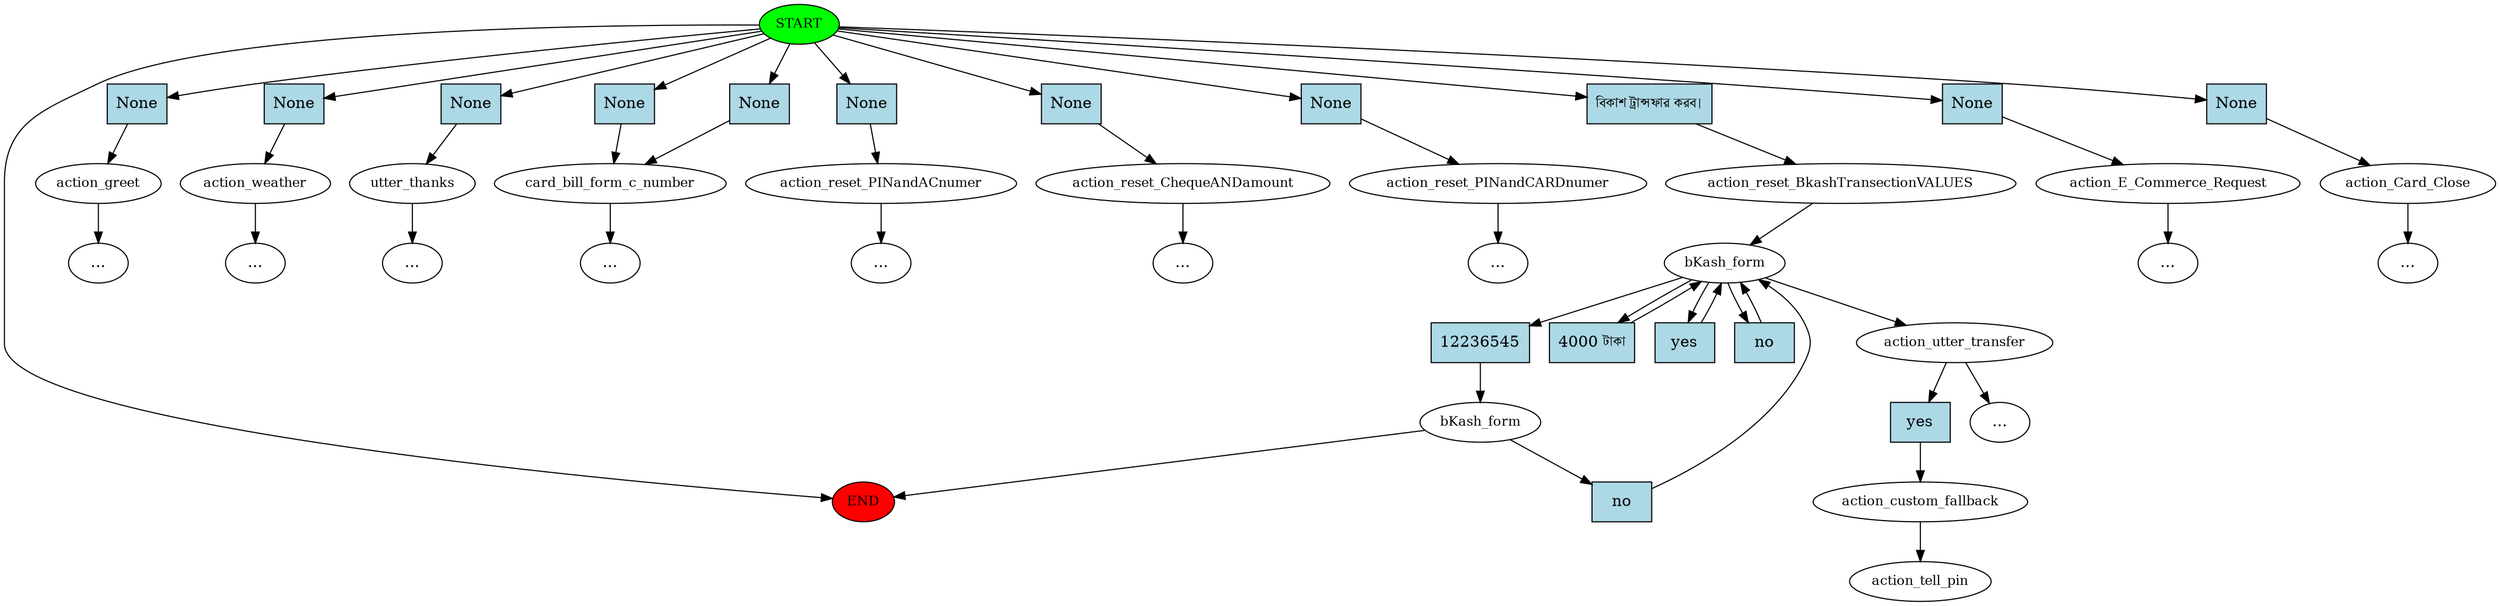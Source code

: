 digraph  {
0 [class="start active", fillcolor=green, fontsize=12, label=START, style=filled];
"-1" [class=end, fillcolor=red, fontsize=12, label=END, style=filled];
1 [class="", fontsize=12, label=action_greet];
"-3" [class=ellipsis, label="..."];
2 [class="", fontsize=12, label=action_weather];
"-4" [class=ellipsis, label="..."];
3 [class="", fontsize=12, label=utter_thanks];
"-6" [class=ellipsis, label="..."];
5 [class="", fontsize=12, label=card_bill_form_c_number];
6 [class="", fontsize=12, label=action_reset_PINandACnumer];
"-11" [class=ellipsis, label="..."];
10 [class="", fontsize=12, label=action_reset_ChequeANDamount];
"-15" [class=ellipsis, label="..."];
14 [class="", fontsize=12, label=action_reset_PINandCARDnumer];
"-19" [class=ellipsis, label="..."];
18 [class=active, fontsize=12, label=action_reset_BkashTransectionVALUES];
19 [class=active, fontsize=12, label=bKash_form];
20 [class=active, fontsize=12, label=action_utter_transfer];
"-20" [class=ellipsis, label="..."];
"-22" [class=ellipsis, label="..."];
23 [class="", fontsize=12, label=action_E_Commerce_Request];
"-24" [class=ellipsis, label="..."];
25 [class="", fontsize=12, label=action_Card_Close];
"-27" [class=ellipsis, label="..."];
30 [class=active, fontsize=12, label=bKash_form];
46 [class=active, fontsize=12, label=action_custom_fallback];
47 [class="dashed active", fontsize=12, label=action_tell_pin];
48 [class=intent, fillcolor=lightblue, label=None, shape=rect, style=filled];
49 [class=intent, fillcolor=lightblue, label=None, shape=rect, style=filled];
50 [class=intent, fillcolor=lightblue, label=None, shape=rect, style=filled];
51 [class=intent, fillcolor=lightblue, label=None, shape=rect, style=filled];
52 [class=intent, fillcolor=lightblue, label=None, shape=rect, style=filled];
53 [class=intent, fillcolor=lightblue, label=None, shape=rect, style=filled];
54 [class=intent, fillcolor=lightblue, label=None, shape=rect, style=filled];
55 [class=intent, fillcolor=lightblue, label=None, shape=rect, style=filled];
56 [class="intent active", fillcolor=lightblue, label="বিকাশ ট্রান্সফার করব।", shape=rect, style=filled];
57 [class=intent, fillcolor=lightblue, label=None, shape=rect, style=filled];
58 [class=intent, fillcolor=lightblue, label=None, shape=rect, style=filled];
59 [class="intent active", fillcolor=lightblue, label=12236545, shape=rect, style=filled];
60 [class="intent active", fillcolor=lightblue, label="4000 টাকা", shape=rect, style=filled];
61 [class="intent active", fillcolor=lightblue, label=yes, shape=rect, style=filled];
62 [class="intent active", fillcolor=lightblue, label=no, shape=rect, style=filled];
63 [class="intent active", fillcolor=lightblue, label=yes, shape=rect, style=filled];
64 [class="intent active", fillcolor=lightblue, label=no, shape=rect, style=filled];
0 -> "-1"  [class="", key=NONE, label=""];
0 -> 48  [class="", key=0];
0 -> 49  [class="", key=0];
0 -> 50  [class="", key=0];
0 -> 51  [class="", key=0];
0 -> 52  [class="", key=0];
0 -> 53  [class="", key=0];
0 -> 54  [class="", key=0];
0 -> 55  [class="", key=0];
0 -> 56  [class=active, key=0];
0 -> 57  [class="", key=0];
0 -> 58  [class="", key=0];
1 -> "-3"  [class="", key=NONE, label=""];
2 -> "-4"  [class="", key=NONE, label=""];
3 -> "-6"  [class="", key=NONE, label=""];
5 -> "-22"  [class="", key=NONE, label=""];
6 -> "-11"  [class="", key=NONE, label=""];
10 -> "-15"  [class="", key=NONE, label=""];
14 -> "-19"  [class="", key=NONE, label=""];
18 -> 19  [class=active, key=NONE, label=""];
19 -> 20  [class=active, key=NONE, label=""];
19 -> 59  [class=active, key=0];
19 -> 60  [class=active, key=0];
19 -> 61  [class=active, key=0];
19 -> 62  [class=active, key=0];
20 -> "-20"  [class="", key=NONE, label=""];
20 -> 63  [class=active, key=0];
23 -> "-24"  [class="", key=NONE, label=""];
25 -> "-27"  [class="", key=NONE, label=""];
30 -> "-1"  [class="", key=NONE, label=""];
30 -> 64  [class=active, key=0];
46 -> 47  [class=active, key=NONE, label=""];
48 -> 1  [class="", key=0];
49 -> 2  [class="", key=0];
50 -> 3  [class="", key=0];
51 -> 5  [class="", key=0];
52 -> 5  [class="", key=0];
53 -> 6  [class="", key=0];
54 -> 10  [class="", key=0];
55 -> 14  [class="", key=0];
56 -> 18  [class=active, key=0];
57 -> 23  [class="", key=0];
58 -> 25  [class="", key=0];
59 -> 30  [class=active, key=0];
60 -> 19  [class=active, key=0];
61 -> 19  [class=active, key=0];
62 -> 19  [class=active, key=0];
63 -> 46  [class=active, key=0];
64 -> 19  [class=active, key=0];
}

